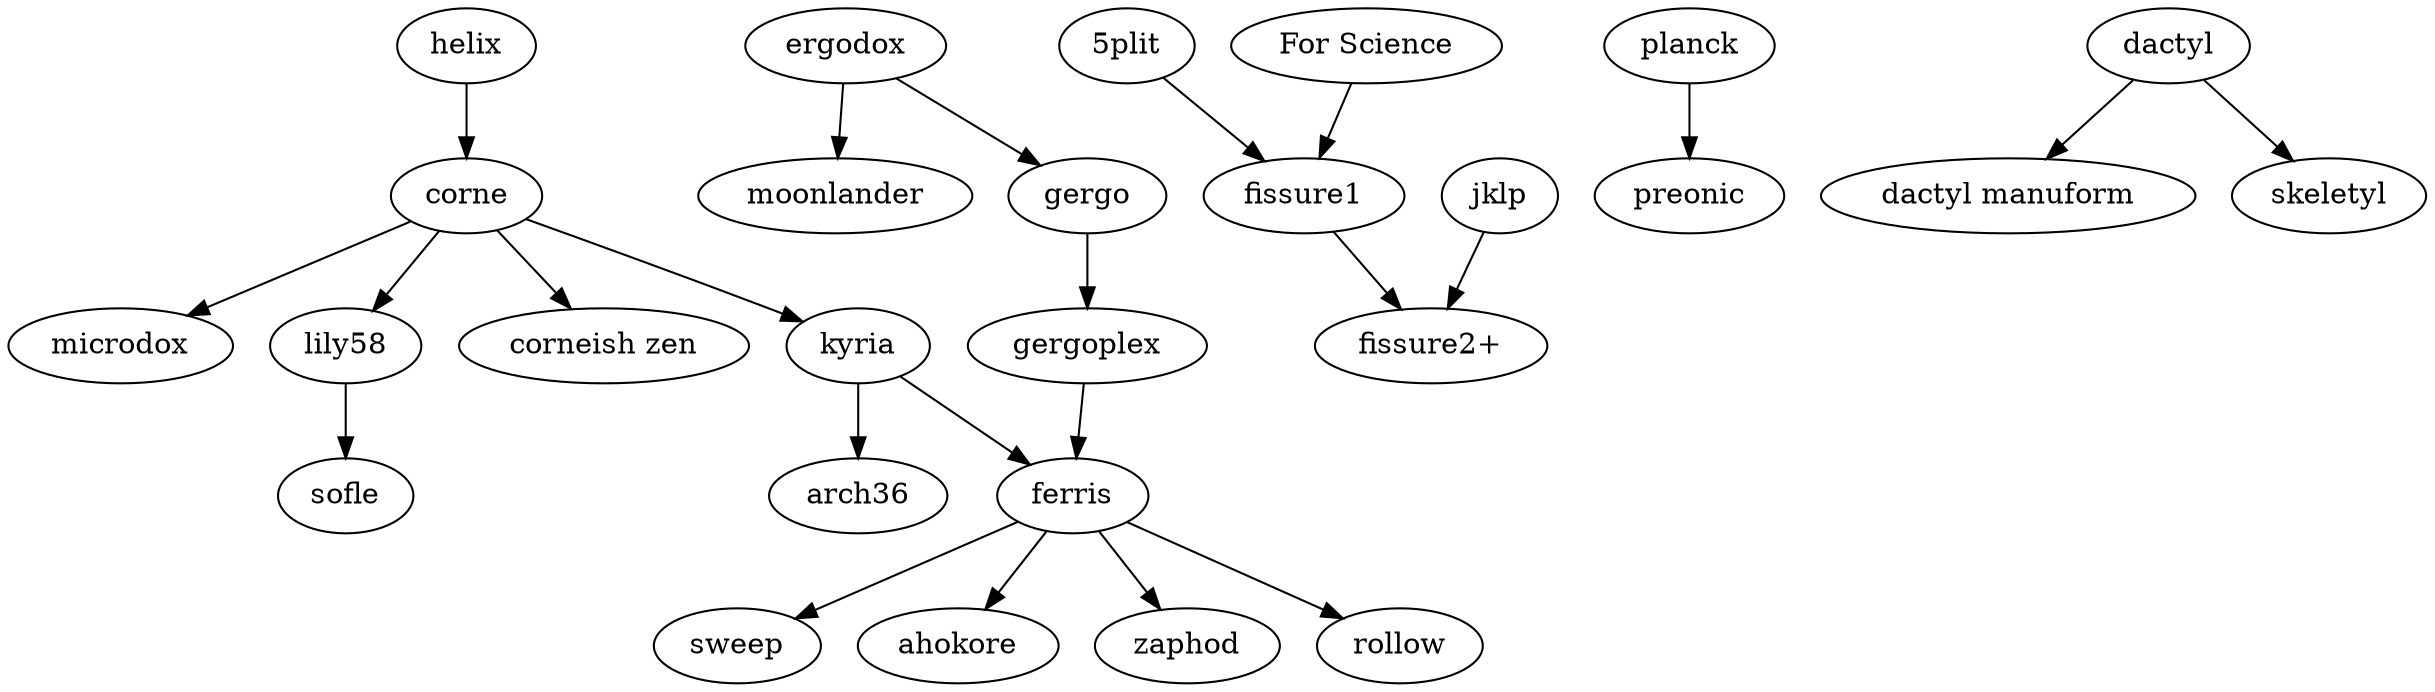 digraph T {
  subgraph splits {
    helix -> corne;

    corne -> {
      kyria,
      microdox,
      lily58,
      "corneish zen";
    };

    lily58 -> sofle;

    kyria -> {
        ferris,
        arch36
    };

    ergodox -> {
      gergo,
      moonlander
    };

    gergo -> gergoplex;
    gergoplex -> ferris;

    ferris -> {
      sweep,
      ahokore,
      zaphod,
      rollow
    };

    "5plit" -> "fissure1";
    "For Science" -> "fissure1";
    fissure1 -> "fissure2+";
    jklp -> "fissure2+";
  }

  subgraph ortholinear {
    planck -> preonic;
  }

  subgraph {
    dactyl -> {
      "dactyl manuform",
      skeletyl
    }
  }
}
